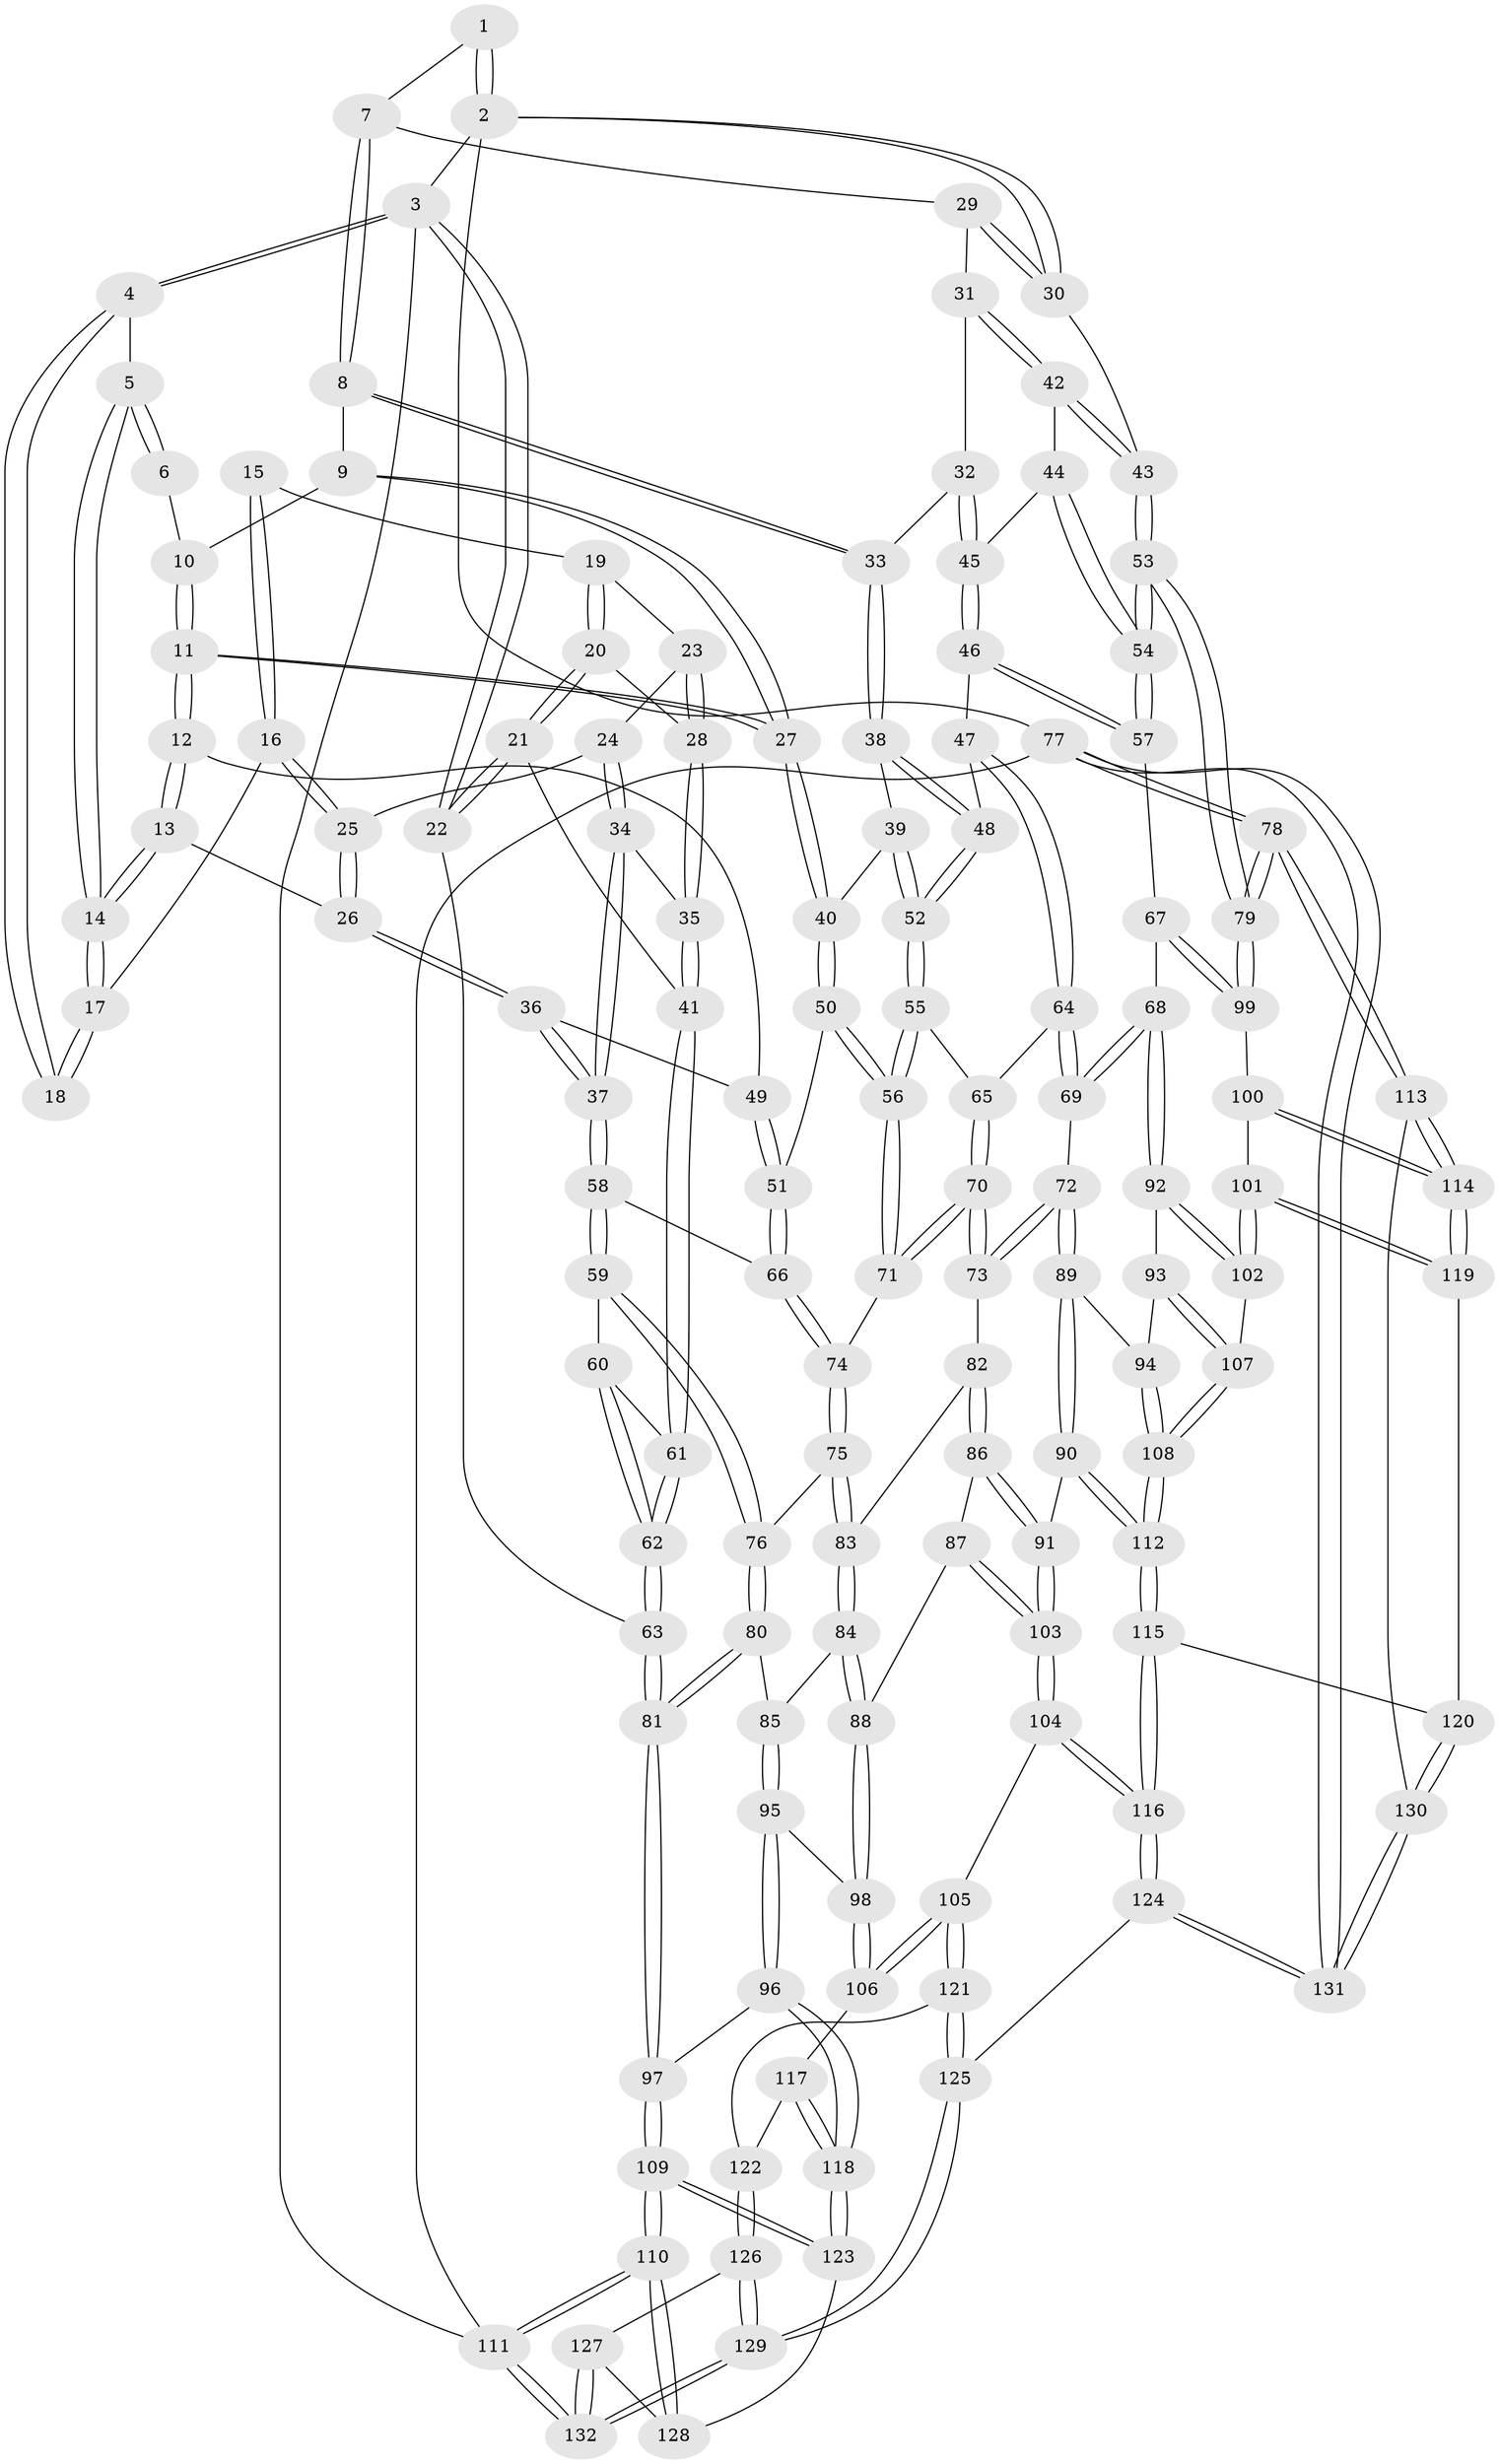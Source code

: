 // coarse degree distribution, {4: 0.4810126582278481, 6: 0.11392405063291139, 5: 0.26582278481012656, 3: 0.13924050632911392}
// Generated by graph-tools (version 1.1) at 2025/52/02/27/25 19:52:43]
// undirected, 132 vertices, 327 edges
graph export_dot {
graph [start="1"]
  node [color=gray90,style=filled];
  1 [pos="+0.7437477709492027+0"];
  2 [pos="+1+0"];
  3 [pos="+0+0"];
  4 [pos="+0+0"];
  5 [pos="+0.47190139645061324+0"];
  6 [pos="+0.5559266783839997+0"];
  7 [pos="+0.7850568921125898+0.05616885475062022"];
  8 [pos="+0.7723206067268548+0.0838866458429006"];
  9 [pos="+0.6769421303094535+0.10578240741594398"];
  10 [pos="+0.6230766037771928+0.05681408787820799"];
  11 [pos="+0.517564358436928+0.18544703312210567"];
  12 [pos="+0.5108133495461606+0.18170404280871602"];
  13 [pos="+0.43373001760811747+0.07340444849219031"];
  14 [pos="+0.4254342331631994+0.0471144355922009"];
  15 [pos="+0.14619436412052458+0.0034915265384580572"];
  16 [pos="+0.2918306821202336+0.08127672267321474"];
  17 [pos="+0.3128109645284425+0.07279920697498647"];
  18 [pos="+0.07554772070262641+0"];
  19 [pos="+0.15427805626738475+0.07115129853319656"];
  20 [pos="+0.04569717234842899+0.1493569478979919"];
  21 [pos="+0+0.13954946610429553"];
  22 [pos="+0+0.06445732722362883"];
  23 [pos="+0.18411609969080683+0.12539464210958884"];
  24 [pos="+0.2147879510286959+0.13852597996864768"];
  25 [pos="+0.23412426307318068+0.13472860788226476"];
  26 [pos="+0.3031487334708582+0.22889930743041448"];
  27 [pos="+0.5398158553652288+0.20116413684573883"];
  28 [pos="+0.11221847549744714+0.17476313277296857"];
  29 [pos="+0.9114215755286669+0.09071546561961266"];
  30 [pos="+1+0"];
  31 [pos="+0.9236049397308154+0.1871179855233165"];
  32 [pos="+0.8837017953595192+0.20093414761336"];
  33 [pos="+0.7781390969129549+0.18866122787261577"];
  34 [pos="+0.18126967398983132+0.2858423997624976"];
  35 [pos="+0.16308109857166714+0.2864379751173422"];
  36 [pos="+0.28838710625615743+0.3141483522270789"];
  37 [pos="+0.2837930650602115+0.3226602012471499"];
  38 [pos="+0.7712043923010098+0.20552590167273396"];
  39 [pos="+0.6138679514979151+0.23718843356030622"];
  40 [pos="+0.5557407446490369+0.22454130655442303"];
  41 [pos="+0.13697516989213165+0.30016412153560984"];
  42 [pos="+0.9919274584962703+0.226020903733751"];
  43 [pos="+1+0.20560885793586903"];
  44 [pos="+0.932214991645042+0.2834708036556978"];
  45 [pos="+0.8894072911565363+0.3039971481247331"];
  46 [pos="+0.8505445313192709+0.3412761281332157"];
  47 [pos="+0.8310454189773581+0.3328572122403307"];
  48 [pos="+0.7928000382504179+0.3097971909611691"];
  49 [pos="+0.47860463004589804+0.2113406180766385"];
  50 [pos="+0.5484071982638272+0.3370663159868535"];
  51 [pos="+0.3865509192427722+0.40109361756808526"];
  52 [pos="+0.7134894114141924+0.35293584605555883"];
  53 [pos="+1+0.534960162549267"];
  54 [pos="+1+0.531970567555304"];
  55 [pos="+0.7069641812053195+0.3636557736580039"];
  56 [pos="+0.5986450623674497+0.4211803429406457"];
  57 [pos="+0.9525855722318279+0.5223784930183835"];
  58 [pos="+0.31219969710964107+0.39358668236883115"];
  59 [pos="+0.2685793852266356+0.44387362013115544"];
  60 [pos="+0.21127008218037938+0.4399658270288597"];
  61 [pos="+0.11281838581013284+0.32491891088758174"];
  62 [pos="+0+0.43847629008447453"];
  63 [pos="+0+0.5010918942397762"];
  64 [pos="+0.7535026945874989+0.45193910991349345"];
  65 [pos="+0.7331274099799694+0.4190112659904895"];
  66 [pos="+0.371643894551423+0.4116600267116389"];
  67 [pos="+0.8519097949775299+0.5692913988019482"];
  68 [pos="+0.8132453488903408+0.5755415022949707"];
  69 [pos="+0.7885460884921968+0.5698291455431315"];
  70 [pos="+0.607833892977281+0.5093109997260156"];
  71 [pos="+0.591211067414353+0.48796801321079764"];
  72 [pos="+0.6700847808971855+0.5784000200959921"];
  73 [pos="+0.6404729858645638+0.5545416801164029"];
  74 [pos="+0.4406039388123204+0.5057395511653352"];
  75 [pos="+0.4267425126010688+0.5555455955888882"];
  76 [pos="+0.24122153112289368+0.5472134868403444"];
  77 [pos="+1+1"];
  78 [pos="+1+1"];
  79 [pos="+1+0.9038305944306468"];
  80 [pos="+0.21958487334833515+0.5901662120651419"];
  81 [pos="+0+0.5889640869414657"];
  82 [pos="+0.48124033467184674+0.6368919627716544"];
  83 [pos="+0.42538737811082805+0.5811806616193302"];
  84 [pos="+0.3604339923752166+0.639642873345563"];
  85 [pos="+0.2382868823482764+0.6162372945421153"];
  86 [pos="+0.4870729905057474+0.6599757401938037"];
  87 [pos="+0.382807168106415+0.7053722038360714"];
  88 [pos="+0.37273362893620204+0.7027486593719519"];
  89 [pos="+0.6226226762010434+0.7080139517486616"];
  90 [pos="+0.5856923074203012+0.7494116073064586"];
  91 [pos="+0.5350095088457691+0.7539302490120404"];
  92 [pos="+0.8054210692488974+0.6115765193403111"];
  93 [pos="+0.7332647435797335+0.7407211893708963"];
  94 [pos="+0.7137631760861162+0.7418660735681315"];
  95 [pos="+0.23854905438625998+0.7375598877478923"];
  96 [pos="+0.14886029285662045+0.7926968030745385"];
  97 [pos="+0+0.62025491887917"];
  98 [pos="+0.32009368592094944+0.7804196908634278"];
  99 [pos="+0.8906640607678034+0.7549772699078222"];
  100 [pos="+0.8324385542721634+0.7925897268726314"];
  101 [pos="+0.8040778916222574+0.7979301283116839"];
  102 [pos="+0.8035750353559519+0.7976961791283785"];
  103 [pos="+0.5073435022330205+0.7755888509957882"];
  104 [pos="+0.45682429145973635+0.852270336663976"];
  105 [pos="+0.4065218164424183+0.8630490545809684"];
  106 [pos="+0.3224363372511901+0.7859706190769044"];
  107 [pos="+0.7993365206860485+0.7979584600357534"];
  108 [pos="+0.7113250904785906+0.844152228990763"];
  109 [pos="+0+0.8099238786283546"];
  110 [pos="+0+0.8700666508136974"];
  111 [pos="+0+1"];
  112 [pos="+0.671183239648352+0.8780562608957794"];
  113 [pos="+1+1"];
  114 [pos="+1+0.9442360246779032"];
  115 [pos="+0.6707092116634688+0.8952215163977244"];
  116 [pos="+0.5776677064647954+0.997002089377121"];
  117 [pos="+0.2511861195799725+0.8706635652964646"];
  118 [pos="+0.16685602493134563+0.9029274001266031"];
  119 [pos="+0.8246092810279493+0.8781455082112728"];
  120 [pos="+0.7630359692476865+0.9419615125314129"];
  121 [pos="+0.38775038041719445+0.8931279964402891"];
  122 [pos="+0.3489936036218453+0.9217313713430891"];
  123 [pos="+0.1656162319801969+0.9073221570477139"];
  124 [pos="+0.5485716664191214+1"];
  125 [pos="+0.5060739250262326+1"];
  126 [pos="+0.33315855123547994+0.9446181100559611"];
  127 [pos="+0.17086252742255836+0.9788323866483866"];
  128 [pos="+0.16652319590387563+0.9472383850690448"];
  129 [pos="+0.38047346258893733+1"];
  130 [pos="+0.7648437806088969+0.9451438241723588"];
  131 [pos="+0.7642742376098203+1"];
  132 [pos="+0.07886212102429183+1"];
  1 -- 2;
  1 -- 2;
  1 -- 7;
  2 -- 3;
  2 -- 30;
  2 -- 30;
  2 -- 77;
  3 -- 4;
  3 -- 4;
  3 -- 22;
  3 -- 22;
  3 -- 111;
  4 -- 5;
  4 -- 18;
  4 -- 18;
  5 -- 6;
  5 -- 6;
  5 -- 14;
  5 -- 14;
  6 -- 10;
  7 -- 8;
  7 -- 8;
  7 -- 29;
  8 -- 9;
  8 -- 33;
  8 -- 33;
  9 -- 10;
  9 -- 27;
  9 -- 27;
  10 -- 11;
  10 -- 11;
  11 -- 12;
  11 -- 12;
  11 -- 27;
  11 -- 27;
  12 -- 13;
  12 -- 13;
  12 -- 49;
  13 -- 14;
  13 -- 14;
  13 -- 26;
  14 -- 17;
  14 -- 17;
  15 -- 16;
  15 -- 16;
  15 -- 19;
  16 -- 17;
  16 -- 25;
  16 -- 25;
  17 -- 18;
  17 -- 18;
  19 -- 20;
  19 -- 20;
  19 -- 23;
  20 -- 21;
  20 -- 21;
  20 -- 28;
  21 -- 22;
  21 -- 22;
  21 -- 41;
  22 -- 63;
  23 -- 24;
  23 -- 28;
  23 -- 28;
  24 -- 25;
  24 -- 34;
  24 -- 34;
  25 -- 26;
  25 -- 26;
  26 -- 36;
  26 -- 36;
  27 -- 40;
  27 -- 40;
  28 -- 35;
  28 -- 35;
  29 -- 30;
  29 -- 30;
  29 -- 31;
  30 -- 43;
  31 -- 32;
  31 -- 42;
  31 -- 42;
  32 -- 33;
  32 -- 45;
  32 -- 45;
  33 -- 38;
  33 -- 38;
  34 -- 35;
  34 -- 37;
  34 -- 37;
  35 -- 41;
  35 -- 41;
  36 -- 37;
  36 -- 37;
  36 -- 49;
  37 -- 58;
  37 -- 58;
  38 -- 39;
  38 -- 48;
  38 -- 48;
  39 -- 40;
  39 -- 52;
  39 -- 52;
  40 -- 50;
  40 -- 50;
  41 -- 61;
  41 -- 61;
  42 -- 43;
  42 -- 43;
  42 -- 44;
  43 -- 53;
  43 -- 53;
  44 -- 45;
  44 -- 54;
  44 -- 54;
  45 -- 46;
  45 -- 46;
  46 -- 47;
  46 -- 57;
  46 -- 57;
  47 -- 48;
  47 -- 64;
  47 -- 64;
  48 -- 52;
  48 -- 52;
  49 -- 51;
  49 -- 51;
  50 -- 51;
  50 -- 56;
  50 -- 56;
  51 -- 66;
  51 -- 66;
  52 -- 55;
  52 -- 55;
  53 -- 54;
  53 -- 54;
  53 -- 79;
  53 -- 79;
  54 -- 57;
  54 -- 57;
  55 -- 56;
  55 -- 56;
  55 -- 65;
  56 -- 71;
  56 -- 71;
  57 -- 67;
  58 -- 59;
  58 -- 59;
  58 -- 66;
  59 -- 60;
  59 -- 76;
  59 -- 76;
  60 -- 61;
  60 -- 62;
  60 -- 62;
  61 -- 62;
  61 -- 62;
  62 -- 63;
  62 -- 63;
  63 -- 81;
  63 -- 81;
  64 -- 65;
  64 -- 69;
  64 -- 69;
  65 -- 70;
  65 -- 70;
  66 -- 74;
  66 -- 74;
  67 -- 68;
  67 -- 99;
  67 -- 99;
  68 -- 69;
  68 -- 69;
  68 -- 92;
  68 -- 92;
  69 -- 72;
  70 -- 71;
  70 -- 71;
  70 -- 73;
  70 -- 73;
  71 -- 74;
  72 -- 73;
  72 -- 73;
  72 -- 89;
  72 -- 89;
  73 -- 82;
  74 -- 75;
  74 -- 75;
  75 -- 76;
  75 -- 83;
  75 -- 83;
  76 -- 80;
  76 -- 80;
  77 -- 78;
  77 -- 78;
  77 -- 131;
  77 -- 131;
  77 -- 111;
  78 -- 79;
  78 -- 79;
  78 -- 113;
  78 -- 113;
  79 -- 99;
  79 -- 99;
  80 -- 81;
  80 -- 81;
  80 -- 85;
  81 -- 97;
  81 -- 97;
  82 -- 83;
  82 -- 86;
  82 -- 86;
  83 -- 84;
  83 -- 84;
  84 -- 85;
  84 -- 88;
  84 -- 88;
  85 -- 95;
  85 -- 95;
  86 -- 87;
  86 -- 91;
  86 -- 91;
  87 -- 88;
  87 -- 103;
  87 -- 103;
  88 -- 98;
  88 -- 98;
  89 -- 90;
  89 -- 90;
  89 -- 94;
  90 -- 91;
  90 -- 112;
  90 -- 112;
  91 -- 103;
  91 -- 103;
  92 -- 93;
  92 -- 102;
  92 -- 102;
  93 -- 94;
  93 -- 107;
  93 -- 107;
  94 -- 108;
  94 -- 108;
  95 -- 96;
  95 -- 96;
  95 -- 98;
  96 -- 97;
  96 -- 118;
  96 -- 118;
  97 -- 109;
  97 -- 109;
  98 -- 106;
  98 -- 106;
  99 -- 100;
  100 -- 101;
  100 -- 114;
  100 -- 114;
  101 -- 102;
  101 -- 102;
  101 -- 119;
  101 -- 119;
  102 -- 107;
  103 -- 104;
  103 -- 104;
  104 -- 105;
  104 -- 116;
  104 -- 116;
  105 -- 106;
  105 -- 106;
  105 -- 121;
  105 -- 121;
  106 -- 117;
  107 -- 108;
  107 -- 108;
  108 -- 112;
  108 -- 112;
  109 -- 110;
  109 -- 110;
  109 -- 123;
  109 -- 123;
  110 -- 111;
  110 -- 111;
  110 -- 128;
  110 -- 128;
  111 -- 132;
  111 -- 132;
  112 -- 115;
  112 -- 115;
  113 -- 114;
  113 -- 114;
  113 -- 130;
  114 -- 119;
  114 -- 119;
  115 -- 116;
  115 -- 116;
  115 -- 120;
  116 -- 124;
  116 -- 124;
  117 -- 118;
  117 -- 118;
  117 -- 122;
  118 -- 123;
  118 -- 123;
  119 -- 120;
  120 -- 130;
  120 -- 130;
  121 -- 122;
  121 -- 125;
  121 -- 125;
  122 -- 126;
  122 -- 126;
  123 -- 128;
  124 -- 125;
  124 -- 131;
  124 -- 131;
  125 -- 129;
  125 -- 129;
  126 -- 127;
  126 -- 129;
  126 -- 129;
  127 -- 128;
  127 -- 132;
  127 -- 132;
  129 -- 132;
  129 -- 132;
  130 -- 131;
  130 -- 131;
}
